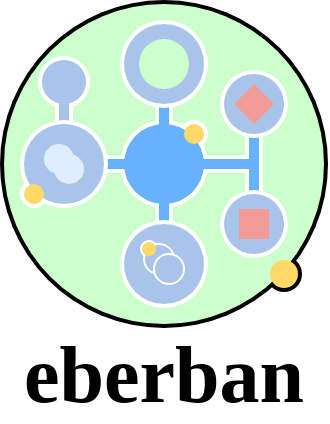 <mxfile version="13.3.1" type="device"><diagram id="xpKldGg6AWJbIPyxTojI" name="Page-1"><mxGraphModel dx="395" dy="238" grid="0" gridSize="5" guides="1" tooltips="1" connect="1" arrows="1" fold="1" page="1" pageScale="1" pageWidth="850" pageHeight="1100" background="none" math="0" shadow="0" extFonts="Rajdhani^https://fonts.googleapis.com/css?family=Rajdhani"><root><mxCell id="0"/><mxCell id="1" parent="0"/><mxCell id="wvLUhJJaqAR1HKvdCZxb-52" value="" style="ellipse;whiteSpace=wrap;html=1;aspect=fixed;fillColor=#000000;strokeColor=none;" vertex="1" parent="1"><mxGeometry x="531" y="286" width="18" height="18" as="geometry"/></mxCell><mxCell id="wvLUhJJaqAR1HKvdCZxb-51" value="" style="ellipse;whiteSpace=wrap;html=1;aspect=fixed;fillColor=#000000;strokeColor=none;" vertex="1" parent="1"><mxGeometry x="398" y="158" width="164" height="164" as="geometry"/></mxCell><mxCell id="wvLUhJJaqAR1HKvdCZxb-1" value="" style="ellipse;whiteSpace=wrap;html=1;aspect=fixed;fillColor=#CCFFCC;strokeColor=none;" vertex="1" parent="1"><mxGeometry x="400" y="160" width="160" height="160" as="geometry"/></mxCell><mxCell id="wvLUhJJaqAR1HKvdCZxb-33" value="" style="ellipse;whiteSpace=wrap;html=1;aspect=fixed;fillColor=#FFFFFF;strokeColor=none;" vertex="1" parent="1"><mxGeometry x="458" y="218" width="44" height="44" as="geometry"/></mxCell><mxCell id="wvLUhJJaqAR1HKvdCZxb-45" style="edgeStyle=orthogonalEdgeStyle;rounded=0;orthogonalLoop=1;jettySize=auto;html=1;exitX=1;exitY=0.5;exitDx=0;exitDy=0;endArrow=none;endFill=0;strokeColor=#FFFFFF;strokeWidth=9;entryX=0.5;entryY=1;entryDx=0;entryDy=0;" edge="1" parent="1" source="wvLUhJJaqAR1HKvdCZxb-6" target="wvLUhJJaqAR1HKvdCZxb-5"><mxGeometry relative="1" as="geometry"><mxPoint x="508" y="239.93" as="sourcePoint"/><mxPoint x="518" y="239.93" as="targetPoint"/><Array as="points"/></mxGeometry></mxCell><mxCell id="wvLUhJJaqAR1HKvdCZxb-46" style="edgeStyle=orthogonalEdgeStyle;rounded=0;orthogonalLoop=1;jettySize=auto;html=1;exitX=1;exitY=0.5;exitDx=0;exitDy=0;endArrow=none;endFill=0;strokeColor=#FFFFFF;strokeWidth=9;entryX=0.5;entryY=0;entryDx=0;entryDy=0;" edge="1" parent="1" source="wvLUhJJaqAR1HKvdCZxb-6" target="wvLUhJJaqAR1HKvdCZxb-19"><mxGeometry relative="1" as="geometry"><mxPoint x="505.0" y="245" as="sourcePoint"/><mxPoint x="530" y="230" as="targetPoint"/><Array as="points"/></mxGeometry></mxCell><mxCell id="wvLUhJJaqAR1HKvdCZxb-10" style="edgeStyle=orthogonalEdgeStyle;rounded=0;orthogonalLoop=1;jettySize=auto;html=1;endArrow=none;endFill=0;strokeColor=#66B2FF;strokeWidth=5;exitX=1;exitY=0.5;exitDx=0;exitDy=0;" edge="1" parent="1" source="wvLUhJJaqAR1HKvdCZxb-13" target="wvLUhJJaqAR1HKvdCZxb-6"><mxGeometry relative="1" as="geometry"><Array as="points"><mxPoint x="525" y="210"/><mxPoint x="525" y="240"/></Array></mxGeometry></mxCell><mxCell id="wvLUhJJaqAR1HKvdCZxb-22" style="edgeStyle=orthogonalEdgeStyle;rounded=0;orthogonalLoop=1;jettySize=auto;html=1;exitX=0.5;exitY=1;exitDx=0;exitDy=0;endArrow=none;endFill=0;strokeColor=#66B2FF;strokeWidth=5;entryX=0.233;entryY=0.5;entryDx=0;entryDy=0;entryPerimeter=0;" edge="1" parent="1" source="wvLUhJJaqAR1HKvdCZxb-6" target="wvLUhJJaqAR1HKvdCZxb-19"><mxGeometry relative="1" as="geometry"><Array as="points"><mxPoint x="480" y="240"/><mxPoint x="525" y="240"/><mxPoint x="525" y="270"/></Array></mxGeometry></mxCell><mxCell id="wvLUhJJaqAR1HKvdCZxb-47" style="edgeStyle=orthogonalEdgeStyle;rounded=0;orthogonalLoop=1;jettySize=auto;html=1;exitX=0.5;exitY=0;exitDx=0;exitDy=0;endArrow=none;endFill=0;strokeColor=#FFFFFF;strokeWidth=9;" edge="1" parent="1" source="wvLUhJJaqAR1HKvdCZxb-6"><mxGeometry relative="1" as="geometry"><mxPoint x="505.0" y="245" as="sourcePoint"/><mxPoint x="480" y="210" as="targetPoint"/><Array as="points"/></mxGeometry></mxCell><mxCell id="wvLUhJJaqAR1HKvdCZxb-8" style="edgeStyle=orthogonalEdgeStyle;rounded=0;orthogonalLoop=1;jettySize=auto;html=1;entryX=0.5;entryY=0;entryDx=0;entryDy=0;endArrow=none;endFill=0;strokeColor=#66B2FF;strokeWidth=5;" edge="1" parent="1" source="wvLUhJJaqAR1HKvdCZxb-3" target="wvLUhJJaqAR1HKvdCZxb-6"><mxGeometry relative="1" as="geometry"/></mxCell><mxCell id="wvLUhJJaqAR1HKvdCZxb-42" style="edgeStyle=orthogonalEdgeStyle;rounded=0;orthogonalLoop=1;jettySize=auto;html=1;exitX=1;exitY=0.5;exitDx=0;exitDy=0;endArrow=none;endFill=0;strokeColor=#FFFFFF;strokeWidth=9;entryX=0;entryY=0.5;entryDx=0;entryDy=0;" edge="1" parent="1" source="wvLUhJJaqAR1HKvdCZxb-2" target="wvLUhJJaqAR1HKvdCZxb-6"><mxGeometry relative="1" as="geometry"><mxPoint x="443" y="261.87" as="sourcePoint"/><mxPoint x="450" y="262" as="targetPoint"/><Array as="points"/></mxGeometry></mxCell><mxCell id="wvLUhJJaqAR1HKvdCZxb-7" style="edgeStyle=orthogonalEdgeStyle;rounded=0;orthogonalLoop=1;jettySize=auto;html=1;exitX=1;exitY=0.5;exitDx=0;exitDy=0;endArrow=none;endFill=0;strokeColor=#66B2FF;strokeWidth=5;" edge="1" parent="1" source="wvLUhJJaqAR1HKvdCZxb-2" target="wvLUhJJaqAR1HKvdCZxb-6"><mxGeometry relative="1" as="geometry"><Array as="points"/></mxGeometry></mxCell><mxCell id="wvLUhJJaqAR1HKvdCZxb-49" style="edgeStyle=orthogonalEdgeStyle;rounded=0;orthogonalLoop=1;jettySize=auto;html=1;exitX=0.5;exitY=0;exitDx=0;exitDy=0;endArrow=none;endFill=0;strokeColor=#FFFFFF;strokeWidth=9;entryX=0.5;entryY=1;entryDx=0;entryDy=0;" edge="1" parent="1" source="wvLUhJJaqAR1HKvdCZxb-4" target="wvLUhJJaqAR1HKvdCZxb-6"><mxGeometry relative="1" as="geometry"><mxPoint x="485" y="225" as="sourcePoint"/><mxPoint x="485" y="215" as="targetPoint"/><Array as="points"/></mxGeometry></mxCell><mxCell id="wvLUhJJaqAR1HKvdCZxb-23" style="edgeStyle=orthogonalEdgeStyle;rounded=0;orthogonalLoop=1;jettySize=auto;html=1;exitX=0.5;exitY=1;exitDx=0;exitDy=0;endArrow=none;endFill=0;strokeColor=#66B2FF;strokeWidth=5;" edge="1" parent="1" source="wvLUhJJaqAR1HKvdCZxb-6" target="wvLUhJJaqAR1HKvdCZxb-4"><mxGeometry relative="1" as="geometry"/></mxCell><mxCell id="wvLUhJJaqAR1HKvdCZxb-48" style="edgeStyle=orthogonalEdgeStyle;rounded=0;orthogonalLoop=1;jettySize=auto;html=1;exitX=0.5;exitY=0;exitDx=0;exitDy=0;endArrow=none;endFill=0;strokeColor=#FFFFFF;strokeWidth=9;entryX=0.5;entryY=1;entryDx=0;entryDy=0;" edge="1" parent="1" source="wvLUhJJaqAR1HKvdCZxb-2" target="wvLUhJJaqAR1HKvdCZxb-31"><mxGeometry relative="1" as="geometry"><mxPoint x="430" y="212" as="sourcePoint"/><mxPoint x="485" y="207" as="targetPoint"/><Array as="points"/></mxGeometry></mxCell><mxCell id="wvLUhJJaqAR1HKvdCZxb-44" value="" style="ellipse;whiteSpace=wrap;html=1;aspect=fixed;fillColor=#FFFFFF;strokeColor=none;" vertex="1" parent="1"><mxGeometry x="488" y="218" width="14" height="14" as="geometry"/></mxCell><mxCell id="wvLUhJJaqAR1HKvdCZxb-43" value="" style="ellipse;whiteSpace=wrap;html=1;aspect=fixed;fillColor=#FFFFFF;strokeColor=none;" vertex="1" parent="1"><mxGeometry x="408" y="248" width="14" height="14" as="geometry"/></mxCell><mxCell id="wvLUhJJaqAR1HKvdCZxb-41" value="" style="ellipse;whiteSpace=wrap;html=1;aspect=fixed;fillColor=#FFFFFF;strokeColor=none;" vertex="1" parent="1"><mxGeometry x="417" y="186" width="26" height="26" as="geometry"/></mxCell><mxCell id="wvLUhJJaqAR1HKvdCZxb-40" value="" style="ellipse;whiteSpace=wrap;html=1;aspect=fixed;fillColor=#FFFFFF;strokeColor=none;" vertex="1" parent="1"><mxGeometry x="508" y="193" width="34" height="34" as="geometry"/></mxCell><mxCell id="wvLUhJJaqAR1HKvdCZxb-39" value="" style="ellipse;whiteSpace=wrap;html=1;aspect=fixed;fillColor=#FFFFFF;strokeColor=none;" vertex="1" parent="1"><mxGeometry x="508" y="253" width="34" height="34" as="geometry"/></mxCell><mxCell id="wvLUhJJaqAR1HKvdCZxb-35" value="" style="ellipse;whiteSpace=wrap;html=1;aspect=fixed;fillColor=#FFFFFF;strokeColor=none;" vertex="1" parent="1"><mxGeometry x="458" y="168" width="44" height="44" as="geometry"/></mxCell><mxCell id="wvLUhJJaqAR1HKvdCZxb-34" value="" style="ellipse;whiteSpace=wrap;html=1;aspect=fixed;fillColor=#FFFFFF;strokeColor=none;" vertex="1" parent="1"><mxGeometry x="458" y="268" width="44" height="44" as="geometry"/></mxCell><mxCell id="wvLUhJJaqAR1HKvdCZxb-32" style="edgeStyle=orthogonalEdgeStyle;rounded=0;orthogonalLoop=1;jettySize=auto;html=1;exitX=0.5;exitY=0;exitDx=0;exitDy=0;endArrow=none;endFill=0;strokeColor=#A9C4EB;strokeWidth=5;fontFamily=Rajdhani;fontSize=40;" edge="1" parent="1" source="wvLUhJJaqAR1HKvdCZxb-2" target="wvLUhJJaqAR1HKvdCZxb-31"><mxGeometry relative="1" as="geometry"/></mxCell><mxCell id="wvLUhJJaqAR1HKvdCZxb-3" value="" style="ellipse;whiteSpace=wrap;html=1;aspect=fixed;fillColor=#A9C4EB;strokeColor=none;" vertex="1" parent="1"><mxGeometry x="460" y="170" width="40" height="40" as="geometry"/></mxCell><mxCell id="wvLUhJJaqAR1HKvdCZxb-4" value="" style="ellipse;whiteSpace=wrap;html=1;aspect=fixed;fillColor=#A9C4EB;strokeColor=none;" vertex="1" parent="1"><mxGeometry x="460" y="270" width="40" height="40" as="geometry"/></mxCell><mxCell id="wvLUhJJaqAR1HKvdCZxb-5" value="" style="ellipse;whiteSpace=wrap;html=1;aspect=fixed;fillColor=#A9C4EB;strokeColor=none;" vertex="1" parent="1"><mxGeometry x="510" y="195" width="30" height="30" as="geometry"/></mxCell><mxCell id="wvLUhJJaqAR1HKvdCZxb-13" value="" style="rhombus;whiteSpace=wrap;html=1;fillColor=#F19C99;strokeColor=none;" vertex="1" parent="1"><mxGeometry x="515" y="200" width="20" height="20" as="geometry"/></mxCell><mxCell id="wvLUhJJaqAR1HKvdCZxb-19" value="" style="ellipse;whiteSpace=wrap;html=1;aspect=fixed;fillColor=#A9C4EB;strokeColor=none;" vertex="1" parent="1"><mxGeometry x="510" y="255" width="30" height="30" as="geometry"/></mxCell><mxCell id="wvLUhJJaqAR1HKvdCZxb-21" value="" style="whiteSpace=wrap;html=1;aspect=fixed;strokeColor=none;fillColor=#F19C99;" vertex="1" parent="1"><mxGeometry x="517.5" y="262.5" width="15" height="15" as="geometry"/></mxCell><mxCell id="wvLUhJJaqAR1HKvdCZxb-25" value="" style="ellipse;whiteSpace=wrap;html=1;aspect=fixed;fillColor=#CCFFCC;strokeColor=none;" vertex="1" parent="1"><mxGeometry x="467.5" y="177.5" width="25" height="25" as="geometry"/></mxCell><mxCell id="wvLUhJJaqAR1HKvdCZxb-30" value="" style="ellipse;whiteSpace=wrap;html=1;aspect=fixed;fillColor=#FFD966;strokeColor=none;" vertex="1" parent="1"><mxGeometry x="533" y="288" width="14" height="14" as="geometry"/></mxCell><mxCell id="wvLUhJJaqAR1HKvdCZxb-31" value="" style="ellipse;whiteSpace=wrap;html=1;aspect=fixed;fillColor=#A9C4EB;strokeColor=none;" vertex="1" parent="1"><mxGeometry x="419" y="188" width="22" height="22" as="geometry"/></mxCell><mxCell id="wvLUhJJaqAR1HKvdCZxb-36" value="" style="ellipse;whiteSpace=wrap;html=1;aspect=fixed;fillColor=#FFFFFF;strokeColor=none;" vertex="1" parent="1"><mxGeometry x="408" y="218" width="44" height="44" as="geometry"/></mxCell><mxCell id="wvLUhJJaqAR1HKvdCZxb-2" value="" style="ellipse;whiteSpace=wrap;html=1;aspect=fixed;fillColor=#A9C4EB;strokeColor=none;" vertex="1" parent="1"><mxGeometry x="410" y="220" width="40" height="40" as="geometry"/></mxCell><mxCell id="wvLUhJJaqAR1HKvdCZxb-16" value="" style="ellipse;whiteSpace=wrap;html=1;aspect=fixed;fillColor=#DEEDFF;strokeColor=none;" vertex="1" parent="1"><mxGeometry x="420" y="230" width="15" height="15" as="geometry"/></mxCell><mxCell id="wvLUhJJaqAR1HKvdCZxb-17" value="" style="ellipse;whiteSpace=wrap;html=1;aspect=fixed;fillColor=#DEEDFF;strokeColor=none;" vertex="1" parent="1"><mxGeometry x="425" y="235" width="15" height="15" as="geometry"/></mxCell><mxCell id="wvLUhJJaqAR1HKvdCZxb-18" value="" style="ellipse;whiteSpace=wrap;html=1;aspect=fixed;fillColor=#FFD966;strokeColor=none;" vertex="1" parent="1"><mxGeometry x="410" y="250" width="10" height="10" as="geometry"/></mxCell><mxCell id="wvLUhJJaqAR1HKvdCZxb-50" value="" style="ellipse;whiteSpace=wrap;html=1;aspect=fixed;fillColor=#FFFFFF;strokeColor=none;" vertex="1" parent="1"><mxGeometry x="468" y="278" width="9" height="9" as="geometry"/></mxCell><mxCell id="wvLUhJJaqAR1HKvdCZxb-14" value="" style="ellipse;whiteSpace=wrap;html=1;aspect=fixed;fillColor=#A9C4EB;strokeColor=#FFFFFF;" vertex="1" parent="1"><mxGeometry x="470" y="280" width="15" height="15" as="geometry"/></mxCell><mxCell id="wvLUhJJaqAR1HKvdCZxb-29" value="" style="ellipse;whiteSpace=wrap;html=1;aspect=fixed;fillColor=#FFD966;strokeColor=none;" vertex="1" parent="1"><mxGeometry x="469" y="279" width="7" height="7" as="geometry"/></mxCell><mxCell id="wvLUhJJaqAR1HKvdCZxb-15" value="" style="ellipse;whiteSpace=wrap;html=1;aspect=fixed;fillColor=#A9C4EB;strokeColor=#FFFFFF;" vertex="1" parent="1"><mxGeometry x="475" y="285" width="15" height="15" as="geometry"/></mxCell><mxCell id="wvLUhJJaqAR1HKvdCZxb-6" value="" style="ellipse;whiteSpace=wrap;html=1;aspect=fixed;fillColor=#66B2FF;strokeColor=none;" vertex="1" parent="1"><mxGeometry x="460" y="220" width="40" height="40" as="geometry"/></mxCell><mxCell id="wvLUhJJaqAR1HKvdCZxb-24" value="" style="ellipse;whiteSpace=wrap;html=1;aspect=fixed;fillColor=#FFD966;strokeColor=none;" vertex="1" parent="1"><mxGeometry x="490" y="220" width="10" height="10" as="geometry"/></mxCell><mxCell id="wvLUhJJaqAR1HKvdCZxb-26" value="eberban" style="text;html=1;strokeColor=none;fillColor=none;align=center;verticalAlign=middle;whiteSpace=wrap;rounded=0;fontFamily=Rajdhani;fontStyle=1;fontSize=40;" vertex="1" parent="1"><mxGeometry x="460" y="335" width="40" height="20" as="geometry"/></mxCell></root></mxGraphModel></diagram></mxfile>